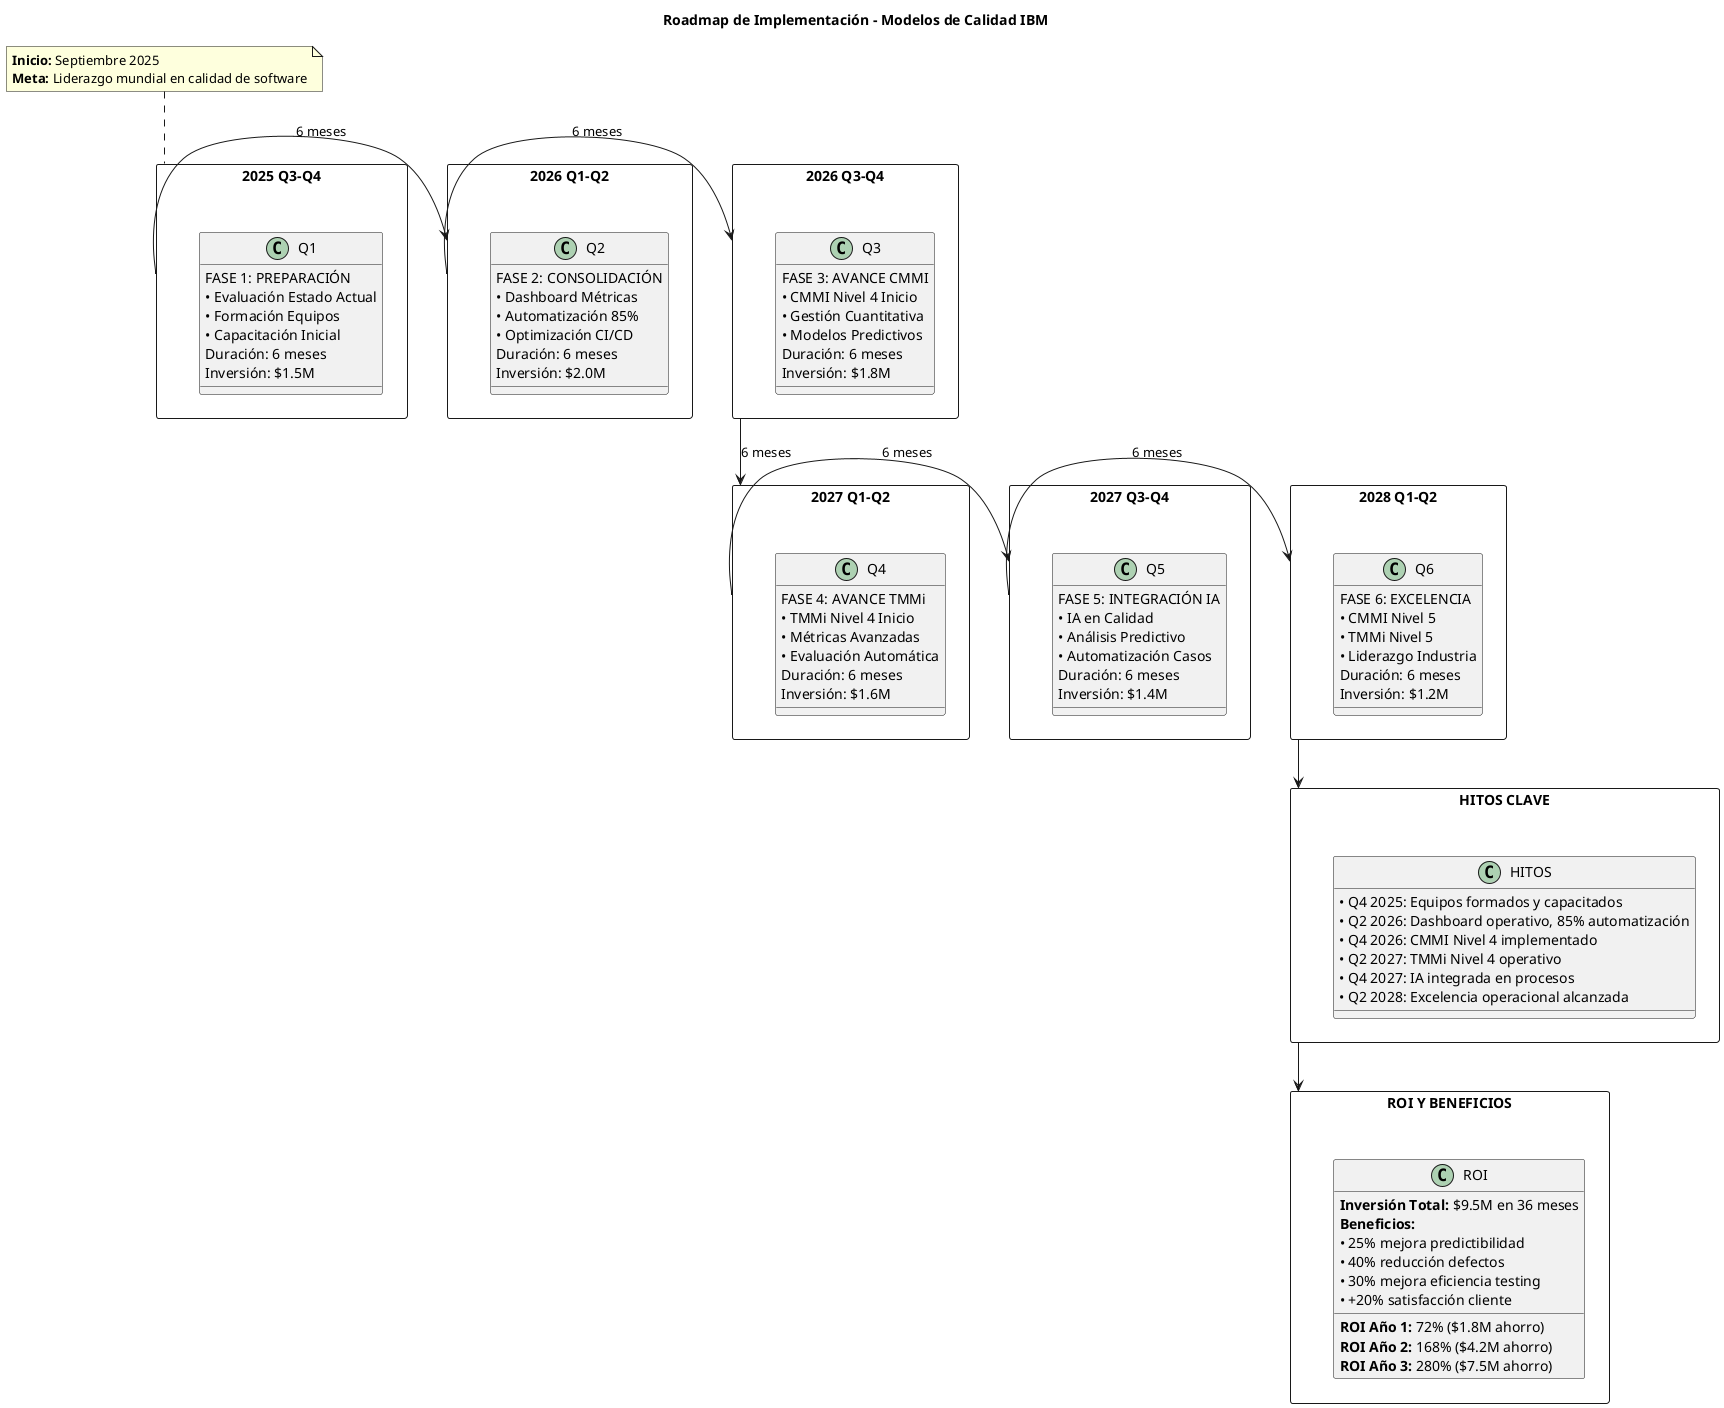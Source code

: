 @startuml roadmap-simple
title Roadmap de Implementación - Modelos de Calidad IBM

skinparam backgroundColor white

' Diagrama de fases temporales
rectangle "2025 Q3-Q4" as Q1 {
    Q1 : FASE 1: PREPARACIÓN
    Q1 : • Evaluación Estado Actual
    Q1 : • Formación Equipos
    Q1 : • Capacitación Inicial
    Q1 : Duración: 6 meses
    Q1 : Inversión: $1.5M
}

rectangle "2026 Q1-Q2" as Q2 {
    Q2 : FASE 2: CONSOLIDACIÓN
    Q2 : • Dashboard Métricas
    Q2 : • Automatización 85%
    Q2 : • Optimización CI/CD
    Q2 : Duración: 6 meses
    Q2 : Inversión: $2.0M
}

rectangle "2026 Q3-Q4" as Q3 {
    Q3 : FASE 3: AVANCE CMMI
    Q3 : • CMMI Nivel 4 Inicio
    Q3 : • Gestión Cuantitativa
    Q3 : • Modelos Predictivos
    Q3 : Duración: 6 meses
    Q3 : Inversión: $1.8M
}

rectangle "2027 Q1-Q2" as Q4 {
    Q4 : FASE 4: AVANCE TMMi
    Q4 : • TMMi Nivel 4 Inicio
    Q4 : • Métricas Avanzadas
    Q4 : • Evaluación Automática
    Q4 : Duración: 6 meses
    Q4 : Inversión: $1.6M
}

rectangle "2027 Q3-Q4" as Q5 {
    Q5 : FASE 5: INTEGRACIÓN IA
    Q5 : • IA en Calidad
    Q5 : • Análisis Predictivo
    Q5 : • Automatización Casos
    Q5 : Duración: 6 meses
    Q5 : Inversión: $1.4M
}

rectangle "2028 Q1-Q2" as Q6 {
    Q6 : FASE 6: EXCELENCIA
    Q6 : • CMMI Nivel 5
    Q6 : • TMMi Nivel 5
    Q6 : • Liderazgo Industria
    Q6 : Duración: 6 meses
    Q6 : Inversión: $1.2M
}

' Flujo temporal
Q1 -right-> Q2 : "6 meses"
Q2 -right-> Q3 : "6 meses"
Q3 -down-> Q4 : "6 meses"
Q4 -left-> Q5 : "6 meses"
Q5 -left-> Q6 : "6 meses"

' Hitos clave
rectangle "HITOS CLAVE" as HITOS {
    HITOS : • Q4 2025: Equipos formados y capacitados
    HITOS : • Q2 2026: Dashboard operativo, 85% automatización
    HITOS : • Q4 2026: CMMI Nivel 4 implementado
    HITOS : • Q2 2027: TMMi Nivel 4 operativo
    HITOS : • Q4 2027: IA integrada en procesos
    HITOS : • Q2 2028: Excelencia operacional alcanzada
}

' ROI y beneficios
rectangle "ROI Y BENEFICIOS" as ROI {
    ROI : **Inversión Total:** $9.5M en 36 meses
    ROI : **ROI Año 1:** 72% ($1.8M ahorro)
    ROI : **ROI Año 2:** 168% ($4.2M ahorro)
    ROI : **ROI Año 3:** 280% ($7.5M ahorro)
    ROI : **Beneficios:**
    ROI : • 25% mejora predictibilidad
    ROI : • 40% reducción defectos
    ROI : • 30% mejora eficiencia testing
    ROI : • +20% satisfacción cliente
}

Q6 -down-> HITOS
HITOS -down-> ROI

note top of Q1
**Inicio:** Septiembre 2025
**Meta:** Liderazgo mundial en calidad de software
end note

@enduml
